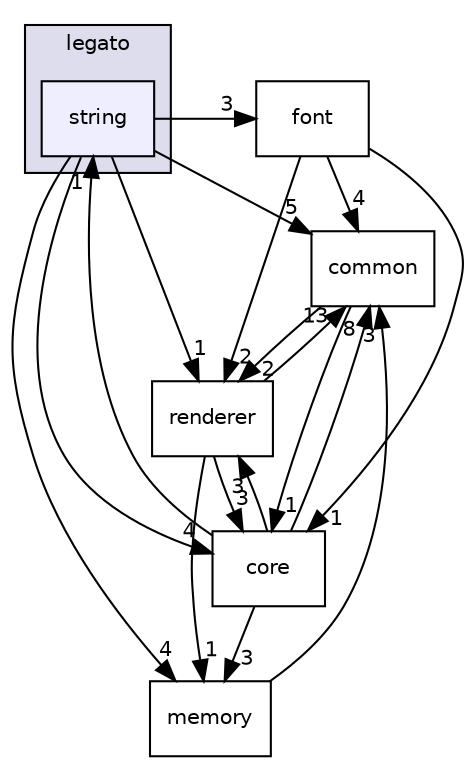 digraph "C:/microchip/harmony3/gfx/middleware/legato/library/src/gfx/legato/string" {
  compound=true
  node [ fontsize="10", fontname="Helvetica"];
  edge [ labelfontsize="10", labelfontname="Helvetica"];
  subgraph clusterdir_df0e2b4cdb64d3722aa48eb6b18a67e5 {
    graph [ bgcolor="#ddddee", pencolor="black", label="legato" fontname="Helvetica", fontsize="10", URL="dir_df0e2b4cdb64d3722aa48eb6b18a67e5.html"]
  dir_3305b49bc15ad9b5be28d221021115ae [shape=box, label="string", style="filled", fillcolor="#eeeeff", pencolor="black", URL="dir_3305b49bc15ad9b5be28d221021115ae.html"];
  }
  dir_b3f224f181338695a4734ca3080f2eb5 [shape=box label="common" URL="dir_b3f224f181338695a4734ca3080f2eb5.html"];
  dir_18f2fdeeef31186486f6c44486de345c [shape=box label="renderer" URL="dir_18f2fdeeef31186486f6c44486de345c.html"];
  dir_6ea5fdd06250e5b2bba6c64e330e75e8 [shape=box label="core" URL="dir_6ea5fdd06250e5b2bba6c64e330e75e8.html"];
  dir_d95dbeea804cdc145c362393af44e935 [shape=box label="font" URL="dir_d95dbeea804cdc145c362393af44e935.html"];
  dir_eef5553a5c7369df9ec111a9376be40e [shape=box label="memory" URL="dir_eef5553a5c7369df9ec111a9376be40e.html"];
  dir_b3f224f181338695a4734ca3080f2eb5->dir_18f2fdeeef31186486f6c44486de345c [headlabel="2", labeldistance=1.5 headhref="dir_000080_000090.html"];
  dir_b3f224f181338695a4734ca3080f2eb5->dir_6ea5fdd06250e5b2bba6c64e330e75e8 [headlabel="1", labeldistance=1.5 headhref="dir_000080_000081.html"];
  dir_18f2fdeeef31186486f6c44486de345c->dir_b3f224f181338695a4734ca3080f2eb5 [headlabel="13", labeldistance=1.5 headhref="dir_000090_000080.html"];
  dir_18f2fdeeef31186486f6c44486de345c->dir_6ea5fdd06250e5b2bba6c64e330e75e8 [headlabel="3", labeldistance=1.5 headhref="dir_000090_000081.html"];
  dir_18f2fdeeef31186486f6c44486de345c->dir_eef5553a5c7369df9ec111a9376be40e [headlabel="1", labeldistance=1.5 headhref="dir_000090_000089.html"];
  dir_3305b49bc15ad9b5be28d221021115ae->dir_b3f224f181338695a4734ca3080f2eb5 [headlabel="5", labeldistance=1.5 headhref="dir_000091_000080.html"];
  dir_3305b49bc15ad9b5be28d221021115ae->dir_18f2fdeeef31186486f6c44486de345c [headlabel="1", labeldistance=1.5 headhref="dir_000091_000090.html"];
  dir_3305b49bc15ad9b5be28d221021115ae->dir_6ea5fdd06250e5b2bba6c64e330e75e8 [headlabel="4", labeldistance=1.5 headhref="dir_000091_000081.html"];
  dir_3305b49bc15ad9b5be28d221021115ae->dir_d95dbeea804cdc145c362393af44e935 [headlabel="3", labeldistance=1.5 headhref="dir_000091_000083.html"];
  dir_3305b49bc15ad9b5be28d221021115ae->dir_eef5553a5c7369df9ec111a9376be40e [headlabel="4", labeldistance=1.5 headhref="dir_000091_000089.html"];
  dir_6ea5fdd06250e5b2bba6c64e330e75e8->dir_b3f224f181338695a4734ca3080f2eb5 [headlabel="8", labeldistance=1.5 headhref="dir_000081_000080.html"];
  dir_6ea5fdd06250e5b2bba6c64e330e75e8->dir_18f2fdeeef31186486f6c44486de345c [headlabel="3", labeldistance=1.5 headhref="dir_000081_000090.html"];
  dir_6ea5fdd06250e5b2bba6c64e330e75e8->dir_3305b49bc15ad9b5be28d221021115ae [headlabel="1", labeldistance=1.5 headhref="dir_000081_000091.html"];
  dir_6ea5fdd06250e5b2bba6c64e330e75e8->dir_eef5553a5c7369df9ec111a9376be40e [headlabel="3", labeldistance=1.5 headhref="dir_000081_000089.html"];
  dir_d95dbeea804cdc145c362393af44e935->dir_b3f224f181338695a4734ca3080f2eb5 [headlabel="4", labeldistance=1.5 headhref="dir_000083_000080.html"];
  dir_d95dbeea804cdc145c362393af44e935->dir_18f2fdeeef31186486f6c44486de345c [headlabel="2", labeldistance=1.5 headhref="dir_000083_000090.html"];
  dir_d95dbeea804cdc145c362393af44e935->dir_6ea5fdd06250e5b2bba6c64e330e75e8 [headlabel="1", labeldistance=1.5 headhref="dir_000083_000081.html"];
  dir_eef5553a5c7369df9ec111a9376be40e->dir_b3f224f181338695a4734ca3080f2eb5 [headlabel="3", labeldistance=1.5 headhref="dir_000089_000080.html"];
}
